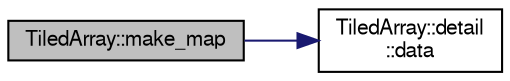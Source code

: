 digraph "TiledArray::make_map"
{
  edge [fontname="FreeSans",fontsize="10",labelfontname="FreeSans",labelfontsize="10"];
  node [fontname="FreeSans",fontsize="10",shape=record];
  rankdir="LR";
  Node219 [label="TiledArray::make_map",height=0.2,width=0.4,color="black", fillcolor="grey75", style="filled", fontcolor="black"];
  Node219 -> Node220 [color="midnightblue",fontsize="10",style="solid",fontname="FreeSans"];
  Node220 [label="TiledArray::detail\l::data",height=0.2,width=0.4,color="black", fillcolor="white", style="filled",URL="$namespace_tiled_array_1_1detail.html#af183b69afaf157592feb750540f764b6",tooltip="Container data pointer accessor. "];
}
